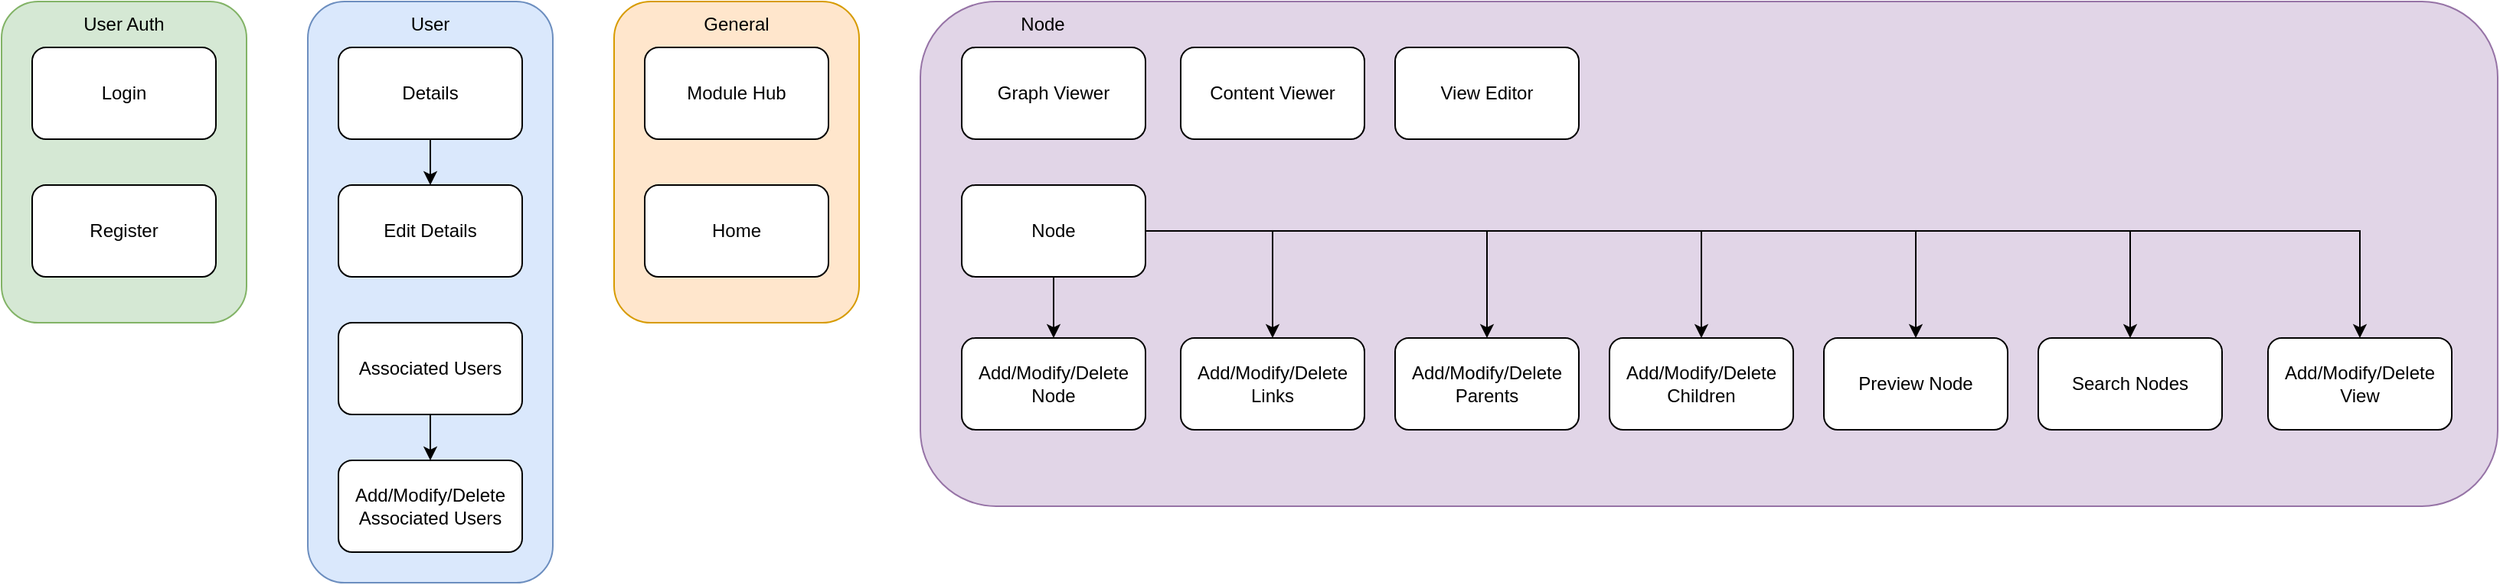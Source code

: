 <mxfile version="18.0.1" type="device"><diagram id="_edoM2W_OdlRzvpqEEPC" name="Strona-1"><mxGraphModel dx="1695" dy="1318" grid="1" gridSize="10" guides="1" tooltips="1" connect="1" arrows="1" fold="1" page="1" pageScale="1" pageWidth="827" pageHeight="1169" math="0" shadow="0"><root><mxCell id="0"/><mxCell id="1" parent="0"/><mxCell id="R3pPmBGQlCQ38iwpIa6s-1" value="" style="rounded=1;whiteSpace=wrap;html=1;fillColor=#d5e8d4;strokeColor=#82b366;" parent="1" vertex="1"><mxGeometry x="200" y="410" width="160" height="210" as="geometry"/></mxCell><mxCell id="R3pPmBGQlCQ38iwpIa6s-2" value="Login" style="rounded=1;whiteSpace=wrap;html=1;" parent="1" vertex="1"><mxGeometry x="220" y="440" width="120" height="60" as="geometry"/></mxCell><mxCell id="R3pPmBGQlCQ38iwpIa6s-3" value="Register" style="rounded=1;whiteSpace=wrap;html=1;" parent="1" vertex="1"><mxGeometry x="220" y="530" width="120" height="60" as="geometry"/></mxCell><mxCell id="R3pPmBGQlCQ38iwpIa6s-4" value="" style="rounded=1;whiteSpace=wrap;html=1;fillColor=#ffe6cc;strokeColor=#d79b00;" parent="1" vertex="1"><mxGeometry x="600" y="410" width="160" height="210" as="geometry"/></mxCell><mxCell id="R3pPmBGQlCQ38iwpIa6s-5" value="User Auth" style="text;html=1;strokeColor=none;fillColor=none;align=center;verticalAlign=middle;whiteSpace=wrap;rounded=0;" parent="1" vertex="1"><mxGeometry x="250" y="410" width="60" height="30" as="geometry"/></mxCell><mxCell id="R3pPmBGQlCQ38iwpIa6s-7" value="Module Hub" style="rounded=1;whiteSpace=wrap;html=1;" parent="1" vertex="1"><mxGeometry x="620" y="440" width="120" height="60" as="geometry"/></mxCell><mxCell id="R3pPmBGQlCQ38iwpIa6s-8" value="General" style="text;html=1;strokeColor=none;fillColor=none;align=center;verticalAlign=middle;whiteSpace=wrap;rounded=0;" parent="1" vertex="1"><mxGeometry x="650" y="410" width="60" height="30" as="geometry"/></mxCell><mxCell id="R3pPmBGQlCQ38iwpIa6s-9" value="" style="rounded=1;whiteSpace=wrap;html=1;fillColor=#dae8fc;strokeColor=#6c8ebf;" parent="1" vertex="1"><mxGeometry x="400" y="410" width="160" height="380" as="geometry"/></mxCell><mxCell id="R3pPmBGQlCQ38iwpIa6s-10" value="User" style="text;html=1;strokeColor=none;fillColor=none;align=center;verticalAlign=middle;whiteSpace=wrap;rounded=0;" parent="1" vertex="1"><mxGeometry x="450" y="410" width="60" height="30" as="geometry"/></mxCell><mxCell id="R3pPmBGQlCQ38iwpIa6s-15" style="edgeStyle=orthogonalEdgeStyle;rounded=0;orthogonalLoop=1;jettySize=auto;html=1;exitX=0.5;exitY=1;exitDx=0;exitDy=0;entryX=0.5;entryY=0;entryDx=0;entryDy=0;" parent="1" source="R3pPmBGQlCQ38iwpIa6s-11" target="R3pPmBGQlCQ38iwpIa6s-12" edge="1"><mxGeometry relative="1" as="geometry"/></mxCell><mxCell id="R3pPmBGQlCQ38iwpIa6s-11" value="Details" style="rounded=1;whiteSpace=wrap;html=1;" parent="1" vertex="1"><mxGeometry x="420" y="440" width="120" height="60" as="geometry"/></mxCell><mxCell id="R3pPmBGQlCQ38iwpIa6s-12" value="Edit Details" style="rounded=1;whiteSpace=wrap;html=1;" parent="1" vertex="1"><mxGeometry x="420" y="530" width="120" height="60" as="geometry"/></mxCell><mxCell id="R3pPmBGQlCQ38iwpIa6s-13" value="Home" style="rounded=1;whiteSpace=wrap;html=1;" parent="1" vertex="1"><mxGeometry x="620" y="530" width="120" height="60" as="geometry"/></mxCell><mxCell id="R3pPmBGQlCQ38iwpIa6s-14" value="" style="rounded=1;whiteSpace=wrap;html=1;fillColor=#e1d5e7;strokeColor=#9673a6;" parent="1" vertex="1"><mxGeometry x="800" y="410" width="1030" height="330" as="geometry"/></mxCell><mxCell id="R3pPmBGQlCQ38iwpIa6s-18" style="edgeStyle=orthogonalEdgeStyle;rounded=0;orthogonalLoop=1;jettySize=auto;html=1;exitX=0.5;exitY=1;exitDx=0;exitDy=0;entryX=0.5;entryY=0;entryDx=0;entryDy=0;" parent="1" source="R3pPmBGQlCQ38iwpIa6s-16" target="R3pPmBGQlCQ38iwpIa6s-17" edge="1"><mxGeometry relative="1" as="geometry"/></mxCell><mxCell id="R3pPmBGQlCQ38iwpIa6s-16" value="Associated Users" style="rounded=1;whiteSpace=wrap;html=1;" parent="1" vertex="1"><mxGeometry x="420" y="620" width="120" height="60" as="geometry"/></mxCell><mxCell id="R3pPmBGQlCQ38iwpIa6s-17" value="Add/Modify/Delete Associated Users" style="rounded=1;whiteSpace=wrap;html=1;" parent="1" vertex="1"><mxGeometry x="420" y="710" width="120" height="60" as="geometry"/></mxCell><mxCell id="R3pPmBGQlCQ38iwpIa6s-19" value="Node" style="text;html=1;strokeColor=none;fillColor=none;align=center;verticalAlign=middle;whiteSpace=wrap;rounded=0;" parent="1" vertex="1"><mxGeometry x="850" y="410" width="60" height="30" as="geometry"/></mxCell><mxCell id="R3pPmBGQlCQ38iwpIa6s-20" value="Graph Viewer" style="rounded=1;whiteSpace=wrap;html=1;" parent="1" vertex="1"><mxGeometry x="827" y="440" width="120" height="60" as="geometry"/></mxCell><mxCell id="R3pPmBGQlCQ38iwpIa6s-24" value="Content Viewer" style="rounded=1;whiteSpace=wrap;html=1;" parent="1" vertex="1"><mxGeometry x="970" y="440" width="120" height="60" as="geometry"/></mxCell><mxCell id="R3pPmBGQlCQ38iwpIa6s-27" style="edgeStyle=orthogonalEdgeStyle;rounded=0;orthogonalLoop=1;jettySize=auto;html=1;exitX=0.5;exitY=1;exitDx=0;exitDy=0;entryX=0.5;entryY=0;entryDx=0;entryDy=0;" parent="1" source="R3pPmBGQlCQ38iwpIa6s-25" target="R3pPmBGQlCQ38iwpIa6s-26" edge="1"><mxGeometry relative="1" as="geometry"/></mxCell><mxCell id="R3pPmBGQlCQ38iwpIa6s-34" style="edgeStyle=orthogonalEdgeStyle;rounded=0;orthogonalLoop=1;jettySize=auto;html=1;exitX=1;exitY=0.5;exitDx=0;exitDy=0;entryX=0.5;entryY=0;entryDx=0;entryDy=0;" parent="1" source="R3pPmBGQlCQ38iwpIa6s-25" target="R3pPmBGQlCQ38iwpIa6s-31" edge="1"><mxGeometry relative="1" as="geometry"/></mxCell><mxCell id="R3pPmBGQlCQ38iwpIa6s-35" style="edgeStyle=orthogonalEdgeStyle;rounded=0;orthogonalLoop=1;jettySize=auto;html=1;exitX=1;exitY=0.5;exitDx=0;exitDy=0;entryX=0.5;entryY=0;entryDx=0;entryDy=0;" parent="1" source="R3pPmBGQlCQ38iwpIa6s-25" target="R3pPmBGQlCQ38iwpIa6s-32" edge="1"><mxGeometry relative="1" as="geometry"/></mxCell><mxCell id="R3pPmBGQlCQ38iwpIa6s-36" style="edgeStyle=orthogonalEdgeStyle;rounded=0;orthogonalLoop=1;jettySize=auto;html=1;exitX=1;exitY=0.5;exitDx=0;exitDy=0;entryX=0.5;entryY=0;entryDx=0;entryDy=0;" parent="1" source="R3pPmBGQlCQ38iwpIa6s-25" target="R3pPmBGQlCQ38iwpIa6s-33" edge="1"><mxGeometry relative="1" as="geometry"/></mxCell><mxCell id="R3pPmBGQlCQ38iwpIa6s-39" style="edgeStyle=orthogonalEdgeStyle;rounded=0;orthogonalLoop=1;jettySize=auto;html=1;exitX=1;exitY=0.5;exitDx=0;exitDy=0;entryX=0.5;entryY=0;entryDx=0;entryDy=0;" parent="1" source="R3pPmBGQlCQ38iwpIa6s-25" target="R3pPmBGQlCQ38iwpIa6s-37" edge="1"><mxGeometry relative="1" as="geometry"/></mxCell><mxCell id="R3pPmBGQlCQ38iwpIa6s-44" style="edgeStyle=orthogonalEdgeStyle;rounded=0;orthogonalLoop=1;jettySize=auto;html=1;exitX=1;exitY=0.5;exitDx=0;exitDy=0;" parent="1" source="R3pPmBGQlCQ38iwpIa6s-25" target="R3pPmBGQlCQ38iwpIa6s-40" edge="1"><mxGeometry relative="1" as="geometry"/></mxCell><mxCell id="R3pPmBGQlCQ38iwpIa6s-46" style="edgeStyle=orthogonalEdgeStyle;rounded=0;orthogonalLoop=1;jettySize=auto;html=1;exitX=1;exitY=0.5;exitDx=0;exitDy=0;entryX=0.5;entryY=0;entryDx=0;entryDy=0;" parent="1" source="R3pPmBGQlCQ38iwpIa6s-25" target="R3pPmBGQlCQ38iwpIa6s-45" edge="1"><mxGeometry relative="1" as="geometry"/></mxCell><mxCell id="R3pPmBGQlCQ38iwpIa6s-25" value="Node" style="rounded=1;whiteSpace=wrap;html=1;" parent="1" vertex="1"><mxGeometry x="827" y="530" width="120" height="60" as="geometry"/></mxCell><mxCell id="R3pPmBGQlCQ38iwpIa6s-26" value="Add/Modify/Delete Node" style="rounded=1;whiteSpace=wrap;html=1;" parent="1" vertex="1"><mxGeometry x="827" y="630" width="120" height="60" as="geometry"/></mxCell><mxCell id="R3pPmBGQlCQ38iwpIa6s-28" value="View Editor" style="rounded=1;whiteSpace=wrap;html=1;" parent="1" vertex="1"><mxGeometry x="1110" y="440" width="120" height="60" as="geometry"/></mxCell><mxCell id="R3pPmBGQlCQ38iwpIa6s-31" value="Add/Modify/Delete Links" style="rounded=1;whiteSpace=wrap;html=1;" parent="1" vertex="1"><mxGeometry x="970" y="630" width="120" height="60" as="geometry"/></mxCell><mxCell id="R3pPmBGQlCQ38iwpIa6s-32" value="Add/Modify/Delete Parents" style="rounded=1;whiteSpace=wrap;html=1;" parent="1" vertex="1"><mxGeometry x="1110" y="630" width="120" height="60" as="geometry"/></mxCell><mxCell id="R3pPmBGQlCQ38iwpIa6s-33" value="Add/Modify/Delete Children" style="rounded=1;whiteSpace=wrap;html=1;" parent="1" vertex="1"><mxGeometry x="1250" y="630" width="120" height="60" as="geometry"/></mxCell><mxCell id="R3pPmBGQlCQ38iwpIa6s-37" value="Preview Node" style="rounded=1;whiteSpace=wrap;html=1;" parent="1" vertex="1"><mxGeometry x="1390" y="630" width="120" height="60" as="geometry"/></mxCell><mxCell id="R3pPmBGQlCQ38iwpIa6s-40" value="Search Nodes" style="rounded=1;whiteSpace=wrap;html=1;" parent="1" vertex="1"><mxGeometry x="1530" y="630" width="120" height="60" as="geometry"/></mxCell><mxCell id="R3pPmBGQlCQ38iwpIa6s-45" value="Add/Modify/Delete View" style="rounded=1;whiteSpace=wrap;html=1;" parent="1" vertex="1"><mxGeometry x="1680" y="630" width="120" height="60" as="geometry"/></mxCell></root></mxGraphModel></diagram></mxfile>